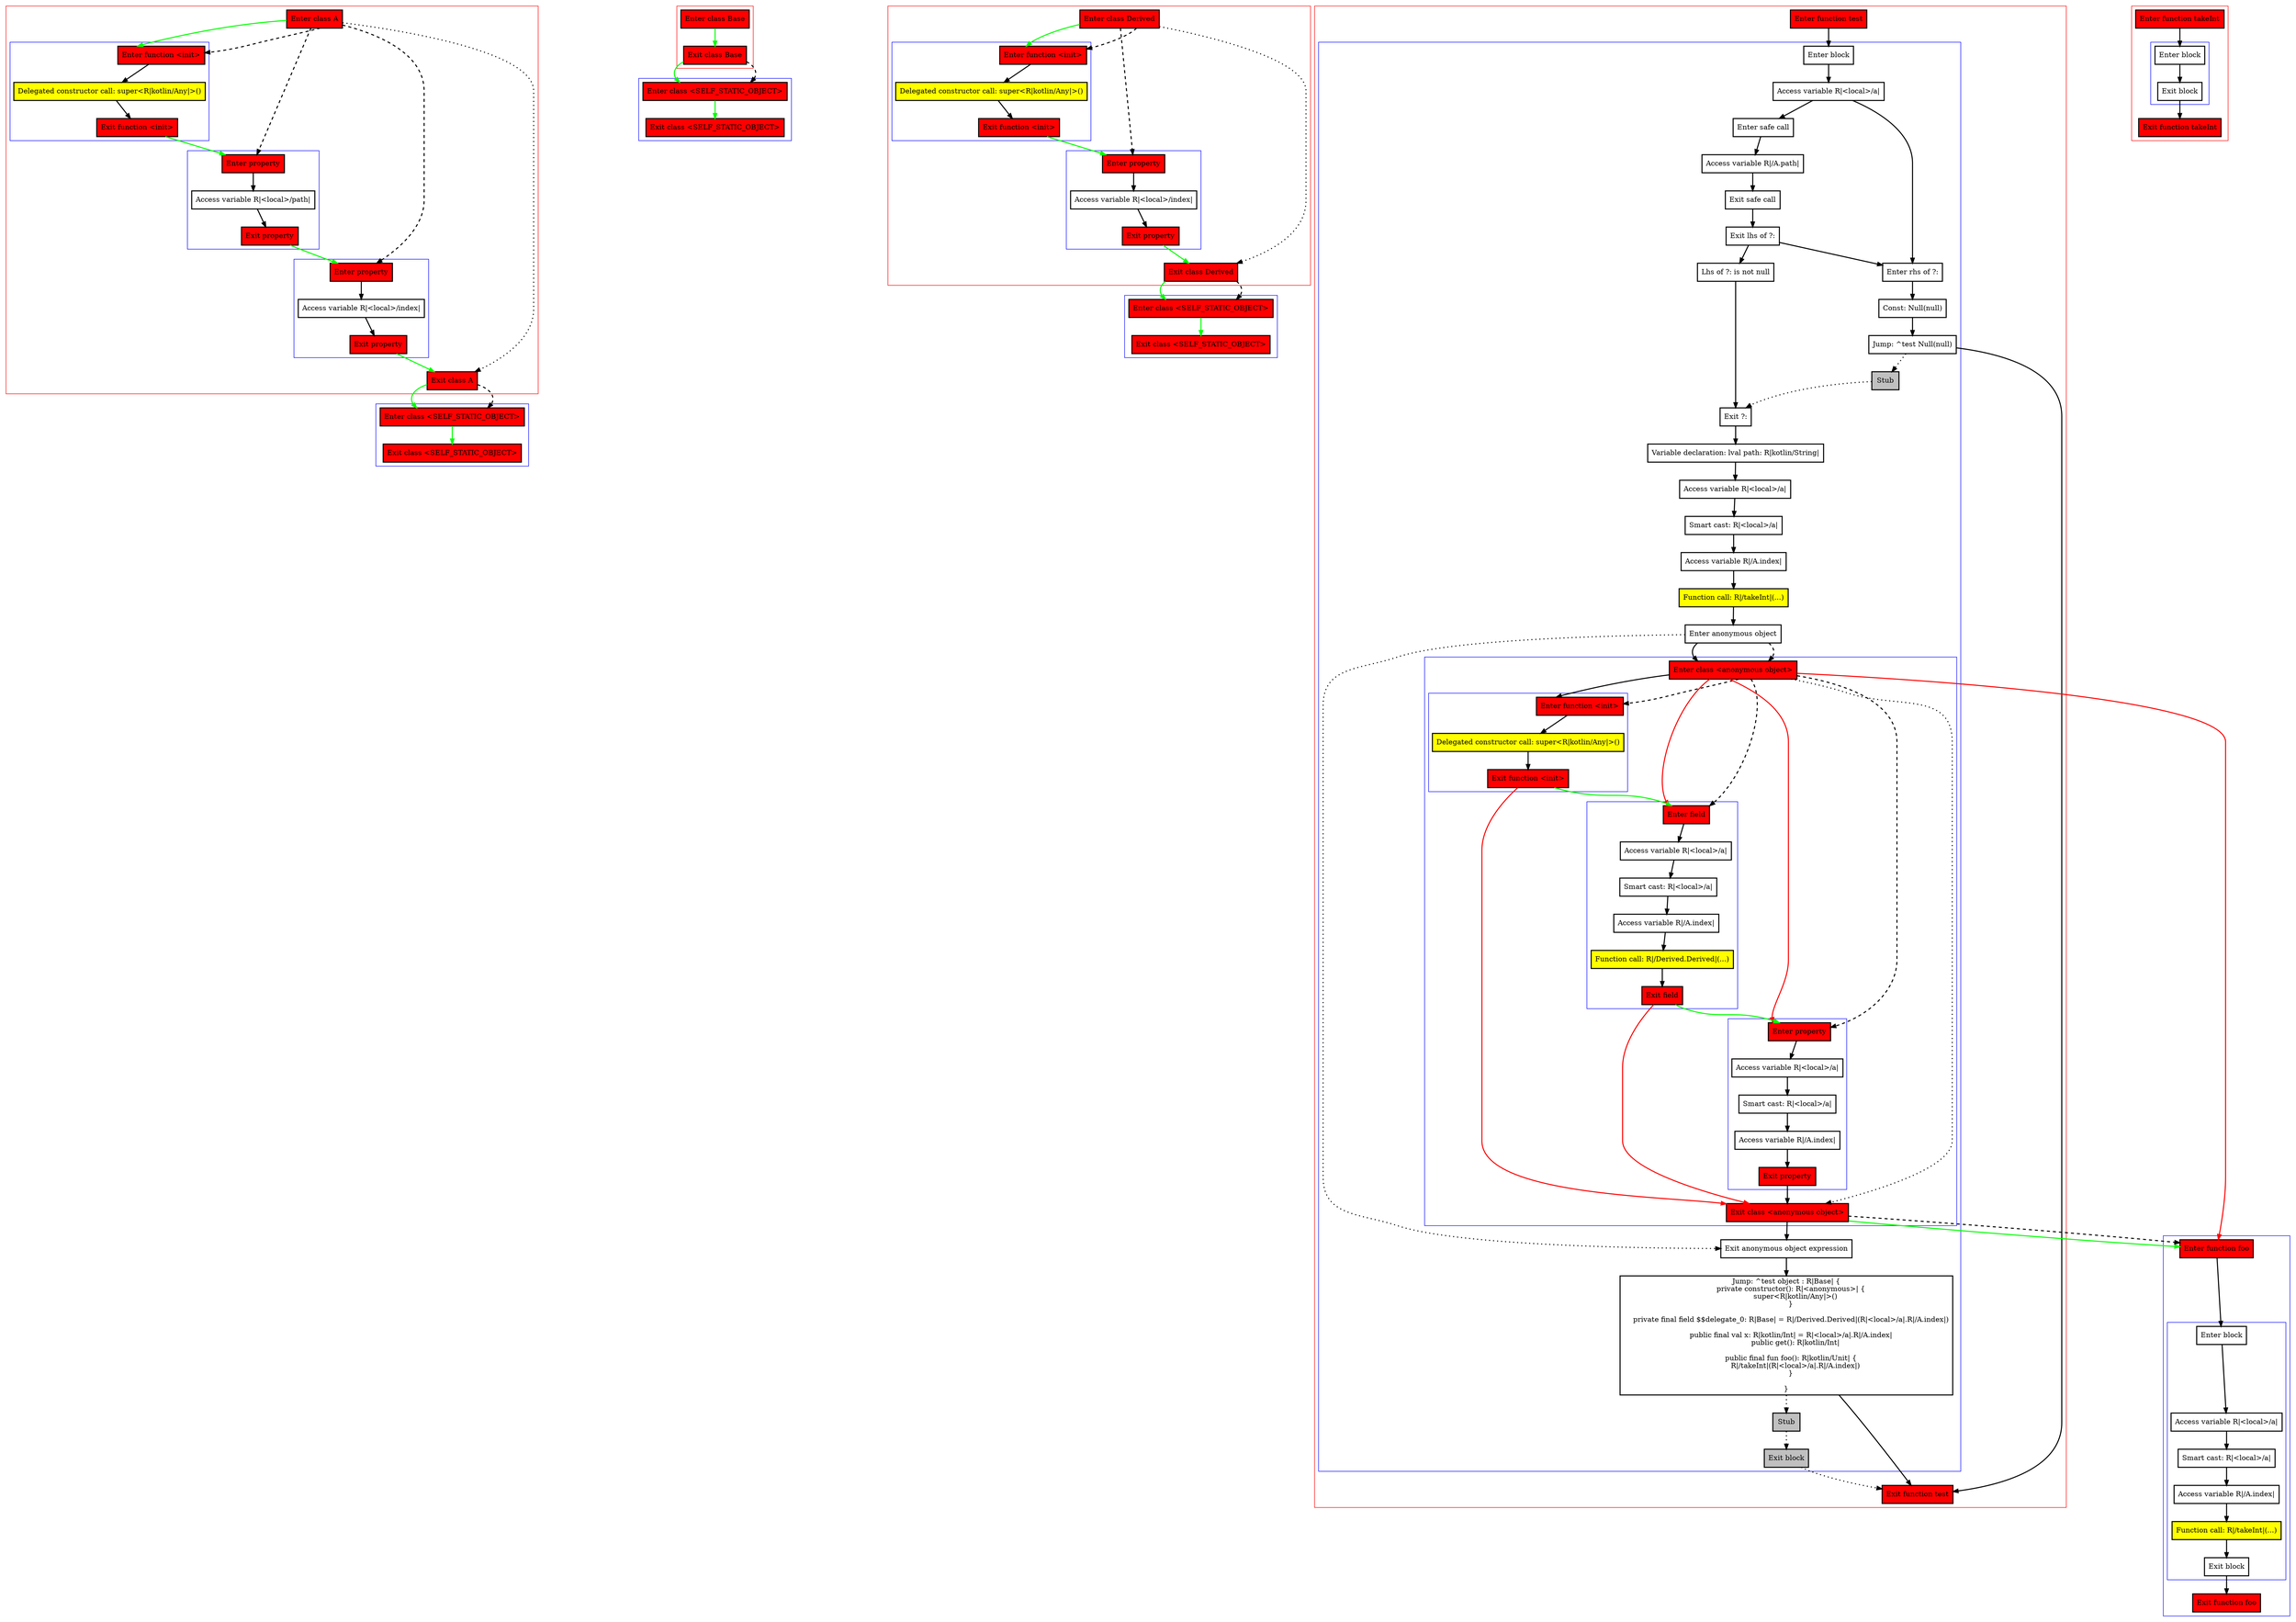 digraph smartcastInByClause_kt {
    graph [nodesep=3]
    node [shape=box penwidth=2]
    edge [penwidth=2]

    subgraph cluster_0 {
        color=red
        0 [label="Enter class A" style="filled" fillcolor=red];
        subgraph cluster_1 {
            color=blue
            1 [label="Enter function <init>" style="filled" fillcolor=red];
            2 [label="Delegated constructor call: super<R|kotlin/Any|>()" style="filled" fillcolor=yellow];
            3 [label="Exit function <init>" style="filled" fillcolor=red];
        }
        subgraph cluster_2 {
            color=blue
            4 [label="Enter property" style="filled" fillcolor=red];
            5 [label="Access variable R|<local>/path|"];
            6 [label="Exit property" style="filled" fillcolor=red];
        }
        subgraph cluster_3 {
            color=blue
            7 [label="Enter property" style="filled" fillcolor=red];
            8 [label="Access variable R|<local>/index|"];
            9 [label="Exit property" style="filled" fillcolor=red];
        }
        10 [label="Exit class A" style="filled" fillcolor=red];
    }
    subgraph cluster_4 {
        color=blue
        11 [label="Enter class <SELF_STATIC_OBJECT>" style="filled" fillcolor=red];
        12 [label="Exit class <SELF_STATIC_OBJECT>" style="filled" fillcolor=red];
    }
    0 -> {1} [color=green];
    0 -> {10} [style=dotted];
    0 -> {1 4 7} [style=dashed];
    1 -> {2};
    2 -> {3};
    3 -> {4} [color=green];
    4 -> {5};
    5 -> {6};
    6 -> {7} [color=green];
    7 -> {8};
    8 -> {9};
    9 -> {10} [color=green];
    10 -> {11} [color=green];
    10 -> {11} [style=dashed];
    11 -> {12} [color=green];

    subgraph cluster_5 {
        color=red
        13 [label="Enter class Base" style="filled" fillcolor=red];
        14 [label="Exit class Base" style="filled" fillcolor=red];
    }
    subgraph cluster_6 {
        color=blue
        15 [label="Enter class <SELF_STATIC_OBJECT>" style="filled" fillcolor=red];
        16 [label="Exit class <SELF_STATIC_OBJECT>" style="filled" fillcolor=red];
    }
    13 -> {14} [color=green];
    14 -> {15} [color=green];
    14 -> {15} [style=dashed];
    15 -> {16} [color=green];

    subgraph cluster_7 {
        color=red
        17 [label="Enter class Derived" style="filled" fillcolor=red];
        subgraph cluster_8 {
            color=blue
            18 [label="Enter function <init>" style="filled" fillcolor=red];
            19 [label="Delegated constructor call: super<R|kotlin/Any|>()" style="filled" fillcolor=yellow];
            20 [label="Exit function <init>" style="filled" fillcolor=red];
        }
        subgraph cluster_9 {
            color=blue
            21 [label="Enter property" style="filled" fillcolor=red];
            22 [label="Access variable R|<local>/index|"];
            23 [label="Exit property" style="filled" fillcolor=red];
        }
        24 [label="Exit class Derived" style="filled" fillcolor=red];
    }
    subgraph cluster_10 {
        color=blue
        25 [label="Enter class <SELF_STATIC_OBJECT>" style="filled" fillcolor=red];
        26 [label="Exit class <SELF_STATIC_OBJECT>" style="filled" fillcolor=red];
    }
    17 -> {18} [color=green];
    17 -> {24} [style=dotted];
    17 -> {18 21} [style=dashed];
    18 -> {19};
    19 -> {20};
    20 -> {21} [color=green];
    21 -> {22};
    22 -> {23};
    23 -> {24} [color=green];
    24 -> {25} [color=green];
    24 -> {25} [style=dashed];
    25 -> {26} [color=green];

    subgraph cluster_11 {
        color=red
        27 [label="Enter function test" style="filled" fillcolor=red];
        subgraph cluster_12 {
            color=blue
            28 [label="Enter block"];
            29 [label="Access variable R|<local>/a|"];
            30 [label="Enter safe call"];
            31 [label="Access variable R|/A.path|"];
            32 [label="Exit safe call"];
            33 [label="Exit lhs of ?:"];
            34 [label="Enter rhs of ?:"];
            35 [label="Const: Null(null)"];
            36 [label="Jump: ^test Null(null)"];
            37 [label="Stub" style="filled" fillcolor=gray];
            38 [label="Lhs of ?: is not null"];
            39 [label="Exit ?:"];
            40 [label="Variable declaration: lval path: R|kotlin/String|"];
            41 [label="Access variable R|<local>/a|"];
            42 [label="Smart cast: R|<local>/a|"];
            43 [label="Access variable R|/A.index|"];
            44 [label="Function call: R|/takeInt|(...)" style="filled" fillcolor=yellow];
            45 [label="Enter anonymous object"];
            subgraph cluster_13 {
                color=blue
                46 [label="Enter class <anonymous object>" style="filled" fillcolor=red];
                subgraph cluster_14 {
                    color=blue
                    47 [label="Enter function <init>" style="filled" fillcolor=red];
                    48 [label="Delegated constructor call: super<R|kotlin/Any|>()" style="filled" fillcolor=yellow];
                    49 [label="Exit function <init>" style="filled" fillcolor=red];
                }
                subgraph cluster_15 {
                    color=blue
                    50 [label="Enter field" style="filled" fillcolor=red];
                    51 [label="Access variable R|<local>/a|"];
                    52 [label="Smart cast: R|<local>/a|"];
                    53 [label="Access variable R|/A.index|"];
                    54 [label="Function call: R|/Derived.Derived|(...)" style="filled" fillcolor=yellow];
                    55 [label="Exit field" style="filled" fillcolor=red];
                }
                subgraph cluster_16 {
                    color=blue
                    56 [label="Enter property" style="filled" fillcolor=red];
                    57 [label="Access variable R|<local>/a|"];
                    58 [label="Smart cast: R|<local>/a|"];
                    59 [label="Access variable R|/A.index|"];
                    60 [label="Exit property" style="filled" fillcolor=red];
                }
                61 [label="Exit class <anonymous object>" style="filled" fillcolor=red];
            }
            62 [label="Exit anonymous object expression"];
            63 [label="Jump: ^test object : R|Base| {
    private constructor(): R|<anonymous>| {
        super<R|kotlin/Any|>()
    }

    private final field $$delegate_0: R|Base| = R|/Derived.Derived|(R|<local>/a|.R|/A.index|)

    public final val x: R|kotlin/Int| = R|<local>/a|.R|/A.index|
        public get(): R|kotlin/Int|

    public final fun foo(): R|kotlin/Unit| {
        R|/takeInt|(R|<local>/a|.R|/A.index|)
    }

}
"];
            64 [label="Stub" style="filled" fillcolor=gray];
            65 [label="Exit block" style="filled" fillcolor=gray];
        }
        66 [label="Exit function test" style="filled" fillcolor=red];
    }
    subgraph cluster_17 {
        color=blue
        67 [label="Enter function foo" style="filled" fillcolor=red];
        subgraph cluster_18 {
            color=blue
            68 [label="Enter block"];
            69 [label="Access variable R|<local>/a|"];
            70 [label="Smart cast: R|<local>/a|"];
            71 [label="Access variable R|/A.index|"];
            72 [label="Function call: R|/takeInt|(...)" style="filled" fillcolor=yellow];
            73 [label="Exit block"];
        }
        74 [label="Exit function foo" style="filled" fillcolor=red];
    }
    27 -> {28};
    28 -> {29};
    29 -> {30 34};
    30 -> {31};
    31 -> {32};
    32 -> {33};
    33 -> {34 38};
    34 -> {35};
    35 -> {36};
    36 -> {66};
    36 -> {37} [style=dotted];
    37 -> {39} [style=dotted];
    38 -> {39};
    39 -> {40};
    40 -> {41};
    41 -> {42};
    42 -> {43};
    43 -> {44};
    44 -> {45};
    45 -> {46};
    45 -> {62} [style=dotted];
    45 -> {46} [style=dashed];
    46 -> {47};
    46 -> {50 56 67} [color=red];
    46 -> {61} [style=dotted];
    46 -> {47 50 56} [style=dashed];
    47 -> {48};
    48 -> {49};
    49 -> {50} [color=green];
    49 -> {61} [color=red];
    50 -> {51};
    51 -> {52};
    52 -> {53};
    53 -> {54};
    54 -> {55};
    55 -> {56} [color=green];
    55 -> {61} [color=red];
    56 -> {57};
    57 -> {58};
    58 -> {59};
    59 -> {60};
    60 -> {61};
    61 -> {62};
    61 -> {67} [color=green];
    61 -> {67} [style=dashed];
    62 -> {63};
    63 -> {66};
    63 -> {64} [style=dotted];
    64 -> {65} [style=dotted];
    65 -> {66} [style=dotted];
    67 -> {68};
    68 -> {69};
    69 -> {70};
    70 -> {71};
    71 -> {72};
    72 -> {73};
    73 -> {74};

    subgraph cluster_19 {
        color=red
        75 [label="Enter function takeInt" style="filled" fillcolor=red];
        subgraph cluster_20 {
            color=blue
            76 [label="Enter block"];
            77 [label="Exit block"];
        }
        78 [label="Exit function takeInt" style="filled" fillcolor=red];
    }
    75 -> {76};
    76 -> {77};
    77 -> {78};

}
